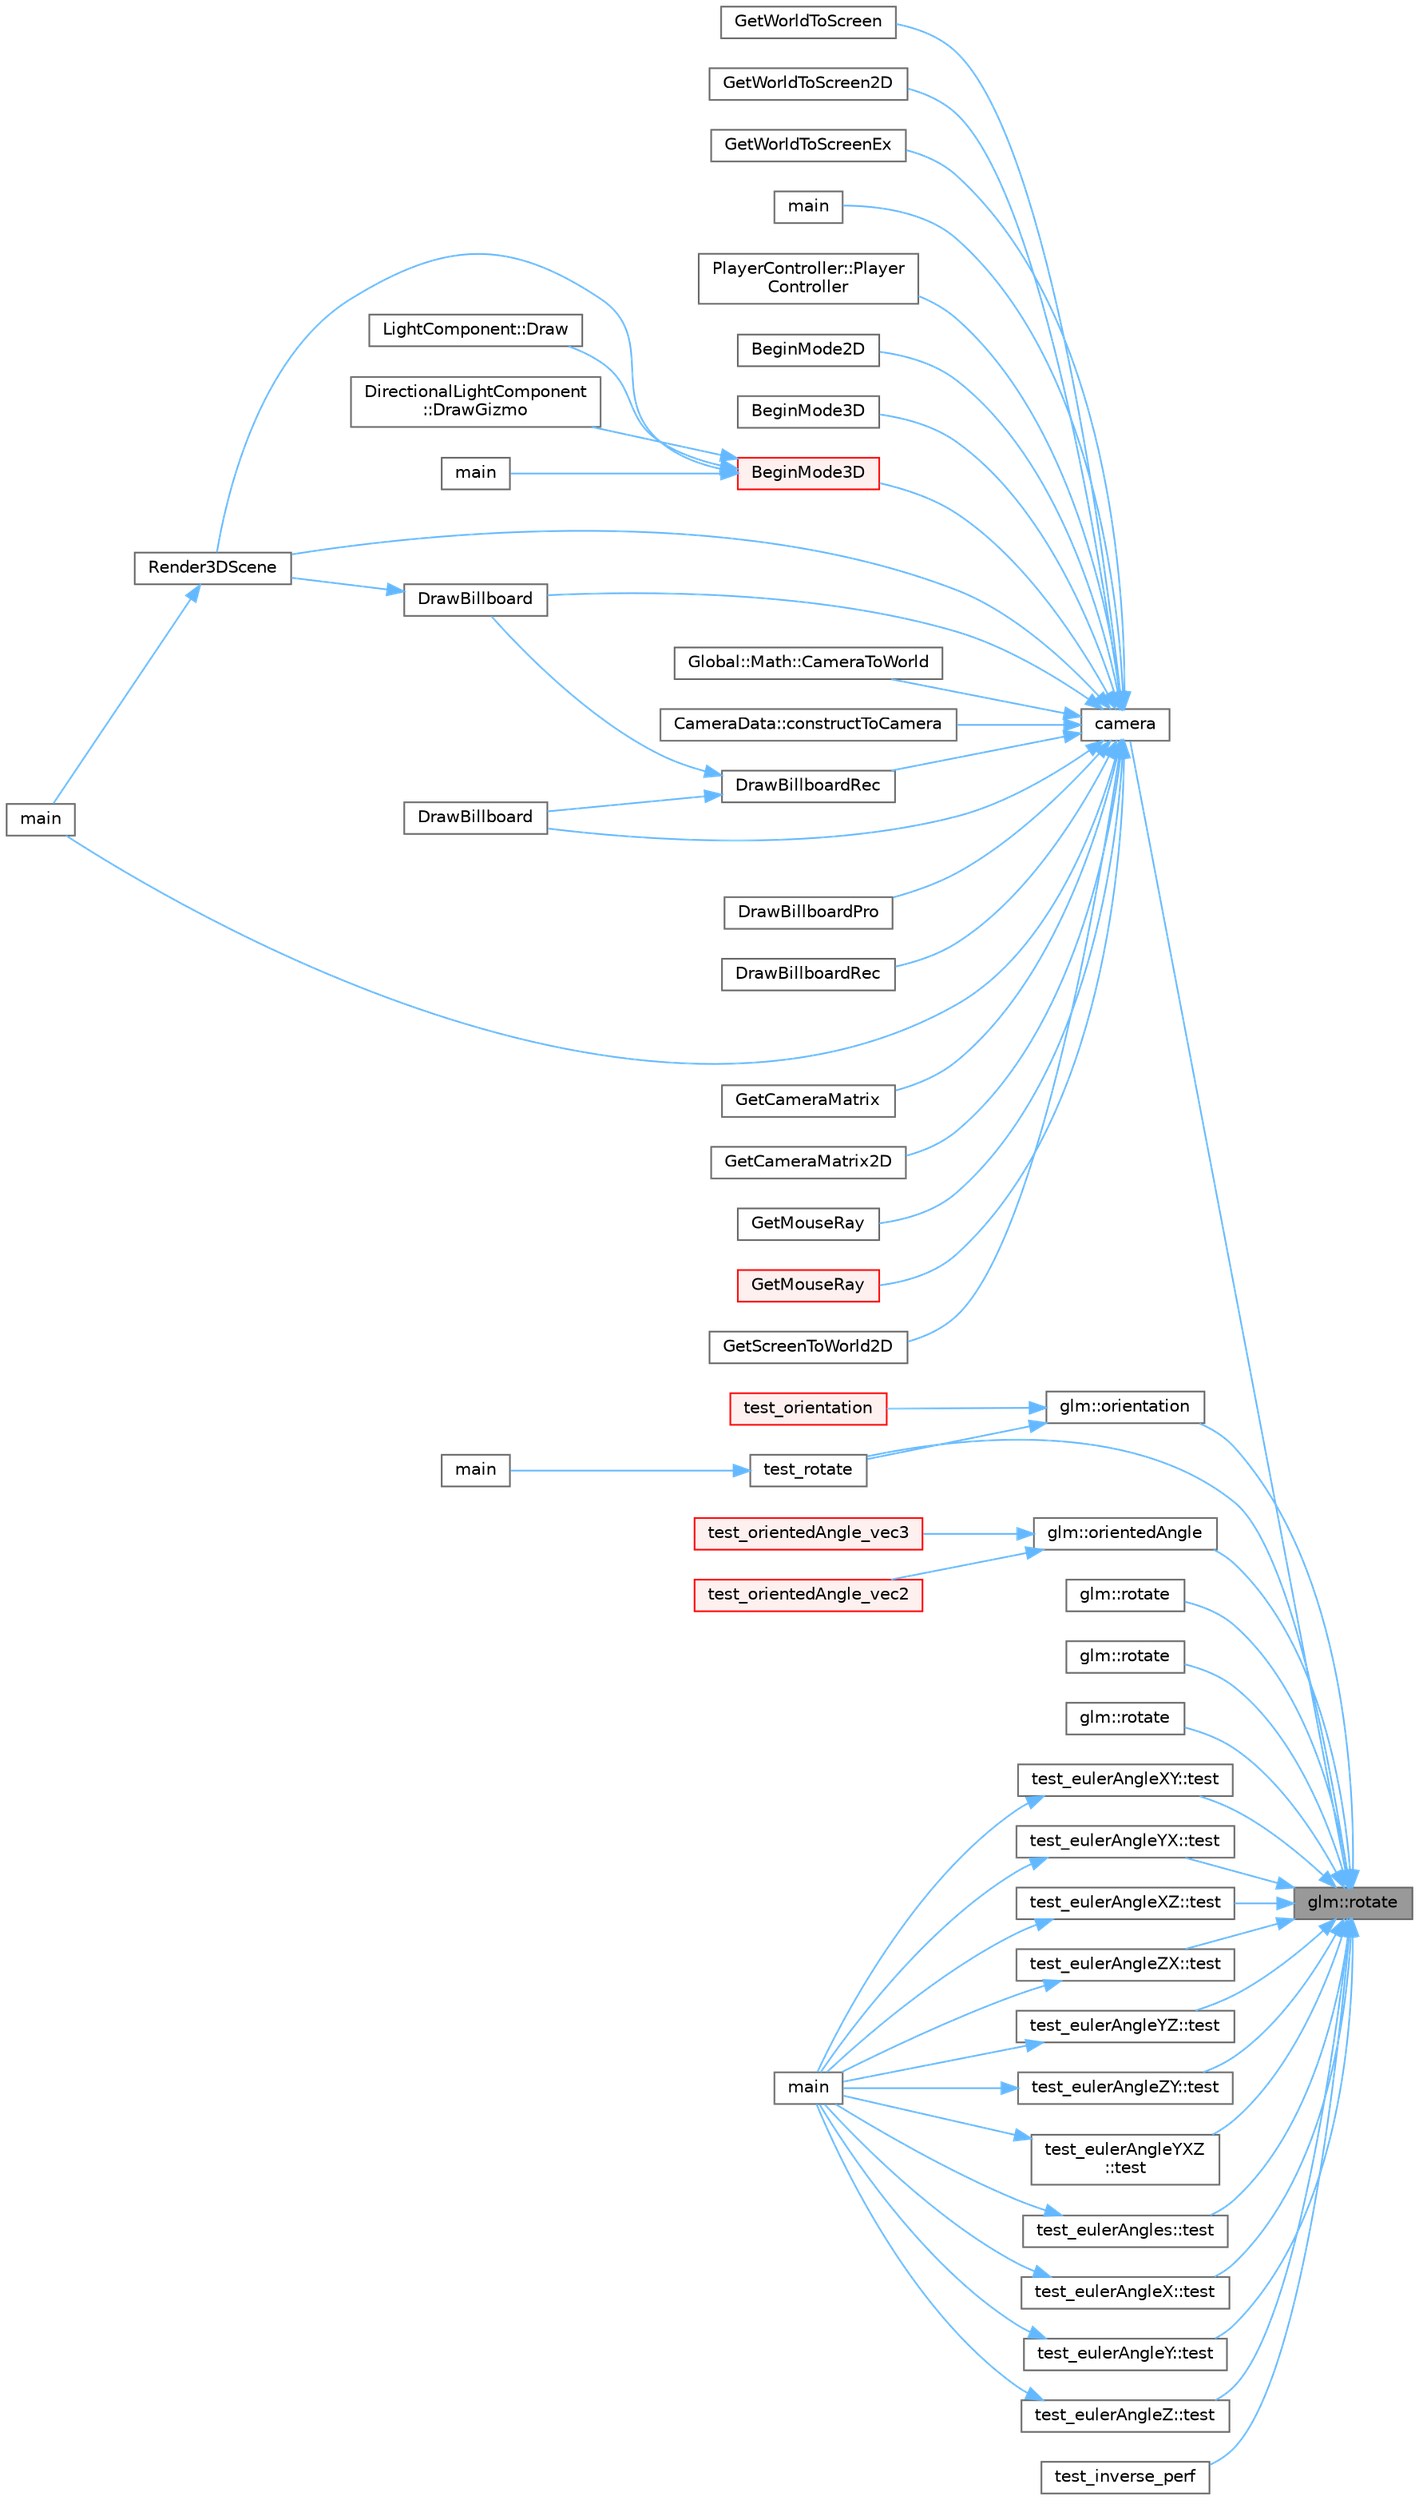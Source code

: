digraph "glm::rotate"
{
 // LATEX_PDF_SIZE
  bgcolor="transparent";
  edge [fontname=Helvetica,fontsize=10,labelfontname=Helvetica,labelfontsize=10];
  node [fontname=Helvetica,fontsize=10,shape=box,height=0.2,width=0.4];
  rankdir="RL";
  Node1 [id="Node000001",label="glm::rotate",height=0.2,width=0.4,color="gray40", fillcolor="grey60", style="filled", fontcolor="black",tooltip=" "];
  Node1 -> Node2 [id="edge66_Node000001_Node000002",dir="back",color="steelblue1",style="solid",tooltip=" "];
  Node2 [id="Node000002",label="camera",height=0.2,width=0.4,color="grey40", fillcolor="white", style="filled",URL="$_classes_2lib_2glm_2test_2cmake_2test__find__glm_8cpp.html#a8f389d10179adf56cc907127d615c000",tooltip=" "];
  Node2 -> Node3 [id="edge67_Node000002_Node000003",dir="back",color="steelblue1",style="solid",tooltip=" "];
  Node3 [id="Node000003",label="BeginMode2D",height=0.2,width=0.4,color="grey40", fillcolor="white", style="filled",URL="$_old_2_classes_2lib_2rcore_8c.html#aafe334052bca4b8cdcce5adecfbc67c7",tooltip=" "];
  Node2 -> Node4 [id="edge68_Node000002_Node000004",dir="back",color="steelblue1",style="solid",tooltip=" "];
  Node4 [id="Node000004",label="BeginMode3D",height=0.2,width=0.4,color="grey40", fillcolor="white", style="filled",URL="$_classes_2lib_2rcore_8c.html#ac0458f5823cbb3e253d012f4386df71e",tooltip=" "];
  Node2 -> Node5 [id="edge69_Node000002_Node000005",dir="back",color="steelblue1",style="solid",tooltip=" "];
  Node5 [id="Node000005",label="BeginMode3D",height=0.2,width=0.4,color="red", fillcolor="#FFF0F0", style="filled",URL="$_old_2_classes_2lib_2rcore_8c.html#ac0458f5823cbb3e253d012f4386df71e",tooltip=" "];
  Node5 -> Node6 [id="edge70_Node000005_Node000006",dir="back",color="steelblue1",style="solid",tooltip=" "];
  Node6 [id="Node000006",label="LightComponent::Draw",height=0.2,width=0.4,color="grey40", fillcolor="white", style="filled",URL="$class_light_component.html#a0c2b41e339e319736fb46b4a8ff12b97",tooltip=" "];
  Node5 -> Node7 [id="edge71_Node000005_Node000007",dir="back",color="steelblue1",style="solid",tooltip=" "];
  Node7 [id="Node000007",label="DirectionalLightComponent\l::DrawGizmo",height=0.2,width=0.4,color="grey40", fillcolor="white", style="filled",URL="$class_directional_light_component.html#a190150ada7ffe8e53ae86c8e9d004f31",tooltip=" "];
  Node5 -> Node8 [id="edge72_Node000005_Node000008",dir="back",color="steelblue1",style="solid",tooltip=" "];
  Node8 [id="Node000008",label="main",height=0.2,width=0.4,color="grey40", fillcolor="white", style="filled",URL="$_classes_2_marching_cubes_8h.html#ae66f6b31b5ad750f1fe042a706a4e3d4",tooltip=" "];
  Node5 -> Node10 [id="edge73_Node000005_Node000010",dir="back",color="steelblue1",style="solid",tooltip=" "];
  Node10 [id="Node000010",label="Render3DScene",height=0.2,width=0.4,color="grey40", fillcolor="white", style="filled",URL="$_classes_2lib_2_raylib_erosion_standalone-main_2src_2main_8cpp.html#ad86ef8813977cfce37962bc5ceff25b3",tooltip=" "];
  Node10 -> Node11 [id="edge74_Node000010_Node000011",dir="back",color="steelblue1",style="solid",tooltip=" "];
  Node11 [id="Node000011",label="main",height=0.2,width=0.4,color="grey40", fillcolor="white", style="filled",URL="$_classes_2lib_2_raylib_erosion_standalone-main_2src_2main_8cpp.html#a840291bc02cba5474a4cb46a9b9566fe",tooltip=" "];
  Node2 -> Node14 [id="edge75_Node000002_Node000014",dir="back",color="steelblue1",style="solid",tooltip=" "];
  Node14 [id="Node000014",label="Global::Math::CameraToWorld",height=0.2,width=0.4,color="grey40", fillcolor="white", style="filled",URL="$class_global_1_1_math.html#a05dc47d90fdc7114bea2de9db39fcb18",tooltip=" "];
  Node2 -> Node15 [id="edge76_Node000002_Node000015",dir="back",color="steelblue1",style="solid",tooltip=" "];
  Node15 [id="Node000015",label="CameraData::constructToCamera",height=0.2,width=0.4,color="grey40", fillcolor="white", style="filled",URL="$class_camera_data.html#ab02c7853c2ea6d33d346f1b863a45694",tooltip=" "];
  Node2 -> Node16 [id="edge77_Node000002_Node000016",dir="back",color="steelblue1",style="solid",tooltip=" "];
  Node16 [id="Node000016",label="DrawBillboard",height=0.2,width=0.4,color="grey40", fillcolor="white", style="filled",URL="$_classes_2lib_2_raylib_erosion_standalone-main_2raylib_2src_2models_8c.html#ae7037e4628c218a129ef41818ba824a5",tooltip=" "];
  Node2 -> Node17 [id="edge78_Node000002_Node000017",dir="back",color="steelblue1",style="solid",tooltip=" "];
  Node17 [id="Node000017",label="DrawBillboard",height=0.2,width=0.4,color="grey40", fillcolor="white", style="filled",URL="$_old_2_classes_2lib_2rmodels_8c.html#a91c826f25f6c8c9dac2a170f2fa9f73e",tooltip=" "];
  Node17 -> Node10 [id="edge79_Node000017_Node000010",dir="back",color="steelblue1",style="solid",tooltip=" "];
  Node2 -> Node18 [id="edge80_Node000002_Node000018",dir="back",color="steelblue1",style="solid",tooltip=" "];
  Node18 [id="Node000018",label="DrawBillboardPro",height=0.2,width=0.4,color="grey40", fillcolor="white", style="filled",URL="$_old_2_classes_2lib_2rmodels_8c.html#a65a8d3d882dd27491255eda7ddb51df9",tooltip=" "];
  Node2 -> Node19 [id="edge81_Node000002_Node000019",dir="back",color="steelblue1",style="solid",tooltip=" "];
  Node19 [id="Node000019",label="DrawBillboardRec",height=0.2,width=0.4,color="grey40", fillcolor="white", style="filled",URL="$_old_2_classes_2lib_2rmodels_8c.html#a0fb8e8e110d410452381595d148932c2",tooltip=" "];
  Node2 -> Node20 [id="edge82_Node000002_Node000020",dir="back",color="steelblue1",style="solid",tooltip=" "];
  Node20 [id="Node000020",label="DrawBillboardRec",height=0.2,width=0.4,color="grey40", fillcolor="white", style="filled",URL="$_classes_2lib_2raylib_2src_2models_8c.html#a74498df5d7e379ecfe9d9515d210783f",tooltip=" "];
  Node20 -> Node16 [id="edge83_Node000020_Node000016",dir="back",color="steelblue1",style="solid",tooltip=" "];
  Node20 -> Node17 [id="edge84_Node000020_Node000017",dir="back",color="steelblue1",style="solid",tooltip=" "];
  Node2 -> Node21 [id="edge85_Node000002_Node000021",dir="back",color="steelblue1",style="solid",tooltip=" "];
  Node21 [id="Node000021",label="GetCameraMatrix",height=0.2,width=0.4,color="grey40", fillcolor="white", style="filled",URL="$_old_2_classes_2lib_2rcore_8c.html#a5199e5731d1f8202c375c157da84d897",tooltip=" "];
  Node2 -> Node22 [id="edge86_Node000002_Node000022",dir="back",color="steelblue1",style="solid",tooltip=" "];
  Node22 [id="Node000022",label="GetCameraMatrix2D",height=0.2,width=0.4,color="grey40", fillcolor="white", style="filled",URL="$_old_2_classes_2lib_2rcore_8c.html#adc403b82ff73b4e9c88b6ab7c6fa42cb",tooltip=" "];
  Node2 -> Node23 [id="edge87_Node000002_Node000023",dir="back",color="steelblue1",style="solid",tooltip=" "];
  Node23 [id="Node000023",label="GetMouseRay",height=0.2,width=0.4,color="grey40", fillcolor="white", style="filled",URL="$_classes_2lib_2_raylib_erosion_standalone-main_2raylib_2src_2core_8c.html#adebca695e64d03e8b0df5f89148f438b",tooltip=" "];
  Node2 -> Node24 [id="edge88_Node000002_Node000024",dir="back",color="steelblue1",style="solid",tooltip=" "];
  Node24 [id="Node000024",label="GetMouseRay",height=0.2,width=0.4,color="red", fillcolor="#FFF0F0", style="filled",URL="$_old_2_classes_2lib_2rcore_8c.html#adebca695e64d03e8b0df5f89148f438b",tooltip=" "];
  Node2 -> Node25 [id="edge89_Node000002_Node000025",dir="back",color="steelblue1",style="solid",tooltip=" "];
  Node25 [id="Node000025",label="GetScreenToWorld2D",height=0.2,width=0.4,color="grey40", fillcolor="white", style="filled",URL="$_old_2_classes_2lib_2rcore_8c.html#a5e3e9e7f5e0a9b2632780721d5e14bab",tooltip=" "];
  Node2 -> Node26 [id="edge90_Node000002_Node000026",dir="back",color="steelblue1",style="solid",tooltip=" "];
  Node26 [id="Node000026",label="GetWorldToScreen",height=0.2,width=0.4,color="grey40", fillcolor="white", style="filled",URL="$_old_2_classes_2lib_2rcore_8c.html#a004634889dc275fe611014d7f2d26ac1",tooltip=" "];
  Node2 -> Node27 [id="edge91_Node000002_Node000027",dir="back",color="steelblue1",style="solid",tooltip=" "];
  Node27 [id="Node000027",label="GetWorldToScreen2D",height=0.2,width=0.4,color="grey40", fillcolor="white", style="filled",URL="$_old_2_classes_2lib_2rcore_8c.html#af318bdcc2e75a7f1cb1478435b2b4ba7",tooltip=" "];
  Node2 -> Node28 [id="edge92_Node000002_Node000028",dir="back",color="steelblue1",style="solid",tooltip=" "];
  Node28 [id="Node000028",label="GetWorldToScreenEx",height=0.2,width=0.4,color="grey40", fillcolor="white", style="filled",URL="$_old_2_classes_2lib_2rcore_8c.html#a2915910820e594159b54714227eec225",tooltip=" "];
  Node2 -> Node29 [id="edge93_Node000002_Node000029",dir="back",color="steelblue1",style="solid",tooltip=" "];
  Node29 [id="Node000029",label="main",height=0.2,width=0.4,color="grey40", fillcolor="white", style="filled",URL="$_classes_2lib_2glm_2test_2cmake_2test__find__glm_8cpp.html#ae66f6b31b5ad750f1fe042a706a4e3d4",tooltip=" "];
  Node2 -> Node11 [id="edge94_Node000002_Node000011",dir="back",color="steelblue1",style="solid",tooltip=" "];
  Node2 -> Node30 [id="edge95_Node000002_Node000030",dir="back",color="steelblue1",style="solid",tooltip=" "];
  Node30 [id="Node000030",label="PlayerController::Player\lController",height=0.2,width=0.4,color="grey40", fillcolor="white", style="filled",URL="$class_player_controller.html#adf577fa598d38b0c1af2156609b54e05",tooltip=" "];
  Node2 -> Node10 [id="edge96_Node000002_Node000010",dir="back",color="steelblue1",style="solid",tooltip=" "];
  Node1 -> Node31 [id="edge97_Node000001_Node000031",dir="back",color="steelblue1",style="solid",tooltip=" "];
  Node31 [id="Node000031",label="glm::orientation",height=0.2,width=0.4,color="grey40", fillcolor="white", style="filled",URL="$group__gtx__rotate__vector.html#ga83099d005b4af6a7a0d882ff6eb1a536",tooltip=" "];
  Node31 -> Node32 [id="edge98_Node000031_Node000032",dir="back",color="steelblue1",style="solid",tooltip=" "];
  Node32 [id="Node000032",label="test_orientation",height=0.2,width=0.4,color="red", fillcolor="#FFF0F0", style="filled",URL="$_classes_2lib_2glm_2test_2gtx_2gtx__rotate__vector_8cpp.html#a0392fa77d27d2053799fa3d3717e50ec",tooltip=" "];
  Node31 -> Node34 [id="edge99_Node000031_Node000034",dir="back",color="steelblue1",style="solid",tooltip=" "];
  Node34 [id="Node000034",label="test_rotate",height=0.2,width=0.4,color="grey40", fillcolor="white", style="filled",URL="$_classes_2lib_2glm_2test_2gtx_2gtx__rotate__vector_8cpp.html#ab35fb9124b9518693cd9e66db97a8f56",tooltip=" "];
  Node34 -> Node35 [id="edge100_Node000034_Node000035",dir="back",color="steelblue1",style="solid",tooltip=" "];
  Node35 [id="Node000035",label="main",height=0.2,width=0.4,color="grey40", fillcolor="white", style="filled",URL="$lib_2glm_2test_2ext_2ext__matrix__transform_8cpp.html#ae66f6b31b5ad750f1fe042a706a4e3d4",tooltip=" "];
  Node1 -> Node36 [id="edge101_Node000001_Node000036",dir="back",color="steelblue1",style="solid",tooltip=" "];
  Node36 [id="Node000036",label="glm::orientedAngle",height=0.2,width=0.4,color="grey40", fillcolor="white", style="filled",URL="$group__gtx__vector__angle.html#ga9556a803dce87fe0f42fdabe4ebba1d5",tooltip=" "];
  Node36 -> Node37 [id="edge102_Node000036_Node000037",dir="back",color="steelblue1",style="solid",tooltip=" "];
  Node37 [id="Node000037",label="test_orientedAngle_vec2",height=0.2,width=0.4,color="red", fillcolor="#FFF0F0", style="filled",URL="$_classes_2lib_2glm_2test_2gtx_2gtx__vector__angle_8cpp.html#a01682d499967822c7408f10e26e3bb14",tooltip=" "];
  Node36 -> Node39 [id="edge103_Node000036_Node000039",dir="back",color="steelblue1",style="solid",tooltip=" "];
  Node39 [id="Node000039",label="test_orientedAngle_vec3",height=0.2,width=0.4,color="red", fillcolor="#FFF0F0", style="filled",URL="$_classes_2lib_2glm_2test_2gtx_2gtx__vector__angle_8cpp.html#a50a5ecc307fdcfb35eb11225073cdf57",tooltip=" "];
  Node1 -> Node40 [id="edge104_Node000001_Node000040",dir="back",color="steelblue1",style="solid",tooltip=" "];
  Node40 [id="Node000040",label="glm::rotate",height=0.2,width=0.4,color="grey40", fillcolor="white", style="filled",URL="$group__gtx__transform.html#ga66e036465863710014b073c48fc04a16",tooltip=" "];
  Node1 -> Node41 [id="edge105_Node000001_Node000041",dir="back",color="steelblue1",style="solid",tooltip=" "];
  Node41 [id="Node000041",label="glm::rotate",height=0.2,width=0.4,color="grey40", fillcolor="white", style="filled",URL="$group__gtx__rotate__vector.html#gaa9033100ff2f16c01fefb01a88769f27",tooltip=" "];
  Node1 -> Node42 [id="edge106_Node000001_Node000042",dir="back",color="steelblue1",style="solid",tooltip=" "];
  Node42 [id="Node000042",label="glm::rotate",height=0.2,width=0.4,color="grey40", fillcolor="white", style="filled",URL="$group__gtx__rotate__vector.html#ga49e6da0fe1423e934b338a62863f5fdc",tooltip=" "];
  Node1 -> Node43 [id="edge107_Node000001_Node000043",dir="back",color="steelblue1",style="solid",tooltip=" "];
  Node43 [id="Node000043",label="test_eulerAngleX::test",height=0.2,width=0.4,color="grey40", fillcolor="white", style="filled",URL="$namespacetest__euler_angle_x.html#a29927bfd28a74b6e785bf69a62f0de43",tooltip=" "];
  Node43 -> Node44 [id="edge108_Node000043_Node000044",dir="back",color="steelblue1",style="solid",tooltip=" "];
  Node44 [id="Node000044",label="main",height=0.2,width=0.4,color="grey40", fillcolor="white", style="filled",URL="$_classes_2lib_2glm_2test_2gtx_2gtx__euler__angle_8cpp.html#ae66f6b31b5ad750f1fe042a706a4e3d4",tooltip=" "];
  Node1 -> Node45 [id="edge109_Node000001_Node000045",dir="back",color="steelblue1",style="solid",tooltip=" "];
  Node45 [id="Node000045",label="test_eulerAngleY::test",height=0.2,width=0.4,color="grey40", fillcolor="white", style="filled",URL="$namespacetest__euler_angle_y.html#afc84f914ee7ca893ee2fdbfae5dd6850",tooltip=" "];
  Node45 -> Node44 [id="edge110_Node000045_Node000044",dir="back",color="steelblue1",style="solid",tooltip=" "];
  Node1 -> Node46 [id="edge111_Node000001_Node000046",dir="back",color="steelblue1",style="solid",tooltip=" "];
  Node46 [id="Node000046",label="test_eulerAngleZ::test",height=0.2,width=0.4,color="grey40", fillcolor="white", style="filled",URL="$namespacetest__euler_angle_z.html#a41fde8e06e1eb868ec213242617c9b35",tooltip=" "];
  Node46 -> Node44 [id="edge112_Node000046_Node000044",dir="back",color="steelblue1",style="solid",tooltip=" "];
  Node1 -> Node47 [id="edge113_Node000001_Node000047",dir="back",color="steelblue1",style="solid",tooltip=" "];
  Node47 [id="Node000047",label="test_eulerAngleXY::test",height=0.2,width=0.4,color="grey40", fillcolor="white", style="filled",URL="$namespacetest__euler_angle_x_y.html#a563fbc39cab17aa9808a0ffdc561593d",tooltip=" "];
  Node47 -> Node44 [id="edge114_Node000047_Node000044",dir="back",color="steelblue1",style="solid",tooltip=" "];
  Node1 -> Node48 [id="edge115_Node000001_Node000048",dir="back",color="steelblue1",style="solid",tooltip=" "];
  Node48 [id="Node000048",label="test_eulerAngleYX::test",height=0.2,width=0.4,color="grey40", fillcolor="white", style="filled",URL="$namespacetest__euler_angle_y_x.html#a01bb0e97e135011eed8e172254cf2406",tooltip=" "];
  Node48 -> Node44 [id="edge116_Node000048_Node000044",dir="back",color="steelblue1",style="solid",tooltip=" "];
  Node1 -> Node49 [id="edge117_Node000001_Node000049",dir="back",color="steelblue1",style="solid",tooltip=" "];
  Node49 [id="Node000049",label="test_eulerAngleXZ::test",height=0.2,width=0.4,color="grey40", fillcolor="white", style="filled",URL="$namespacetest__euler_angle_x_z.html#ac3fd49c5cc6e5724e97921c03d6a2af0",tooltip=" "];
  Node49 -> Node44 [id="edge118_Node000049_Node000044",dir="back",color="steelblue1",style="solid",tooltip=" "];
  Node1 -> Node50 [id="edge119_Node000001_Node000050",dir="back",color="steelblue1",style="solid",tooltip=" "];
  Node50 [id="Node000050",label="test_eulerAngleZX::test",height=0.2,width=0.4,color="grey40", fillcolor="white", style="filled",URL="$namespacetest__euler_angle_z_x.html#a2aa9839c45e12082db84727de664a08d",tooltip=" "];
  Node50 -> Node44 [id="edge120_Node000050_Node000044",dir="back",color="steelblue1",style="solid",tooltip=" "];
  Node1 -> Node51 [id="edge121_Node000001_Node000051",dir="back",color="steelblue1",style="solid",tooltip=" "];
  Node51 [id="Node000051",label="test_eulerAngleYZ::test",height=0.2,width=0.4,color="grey40", fillcolor="white", style="filled",URL="$namespacetest__euler_angle_y_z.html#a5aed7105e842838b700d5b8fd77594db",tooltip=" "];
  Node51 -> Node44 [id="edge122_Node000051_Node000044",dir="back",color="steelblue1",style="solid",tooltip=" "];
  Node1 -> Node52 [id="edge123_Node000001_Node000052",dir="back",color="steelblue1",style="solid",tooltip=" "];
  Node52 [id="Node000052",label="test_eulerAngleZY::test",height=0.2,width=0.4,color="grey40", fillcolor="white", style="filled",URL="$namespacetest__euler_angle_z_y.html#aa01c439a3565e0b078f749e2ca275cac",tooltip=" "];
  Node52 -> Node44 [id="edge124_Node000052_Node000044",dir="back",color="steelblue1",style="solid",tooltip=" "];
  Node1 -> Node53 [id="edge125_Node000001_Node000053",dir="back",color="steelblue1",style="solid",tooltip=" "];
  Node53 [id="Node000053",label="test_eulerAngleYXZ\l::test",height=0.2,width=0.4,color="grey40", fillcolor="white", style="filled",URL="$namespacetest__euler_angle_y_x_z.html#af8fd87ad0b0cb30d100219581c254643",tooltip=" "];
  Node53 -> Node44 [id="edge126_Node000053_Node000044",dir="back",color="steelblue1",style="solid",tooltip=" "];
  Node1 -> Node54 [id="edge127_Node000001_Node000054",dir="back",color="steelblue1",style="solid",tooltip=" "];
  Node54 [id="Node000054",label="test_eulerAngles::test",height=0.2,width=0.4,color="grey40", fillcolor="white", style="filled",URL="$namespacetest__euler_angles.html#a6ffd249b45016cdfcd84e64e71520670",tooltip=" "];
  Node54 -> Node44 [id="edge128_Node000054_Node000044",dir="back",color="steelblue1",style="solid",tooltip=" "];
  Node1 -> Node55 [id="edge129_Node000001_Node000055",dir="back",color="steelblue1",style="solid",tooltip=" "];
  Node55 [id="Node000055",label="test_inverse_perf",height=0.2,width=0.4,color="grey40", fillcolor="white", style="filled",URL="$_classes_2lib_2glm_2test_2core_2core__func__matrix_8cpp.html#af7ba0f3c63c44ff2a2b13128e171a839",tooltip=" "];
  Node1 -> Node34 [id="edge130_Node000001_Node000034",dir="back",color="steelblue1",style="solid",tooltip=" "];
}
